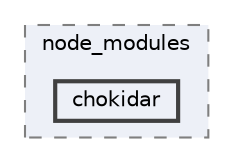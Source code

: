 digraph "pkiclassroomrescheduler/src/main/frontend/node_modules/chokidar"
{
 // LATEX_PDF_SIZE
  bgcolor="transparent";
  edge [fontname=Helvetica,fontsize=10,labelfontname=Helvetica,labelfontsize=10];
  node [fontname=Helvetica,fontsize=10,shape=box,height=0.2,width=0.4];
  compound=true
  subgraph clusterdir_72953eda66ccb3a2722c28e1c3e6c23b {
    graph [ bgcolor="#edf0f7", pencolor="grey50", label="node_modules", fontname=Helvetica,fontsize=10 style="filled,dashed", URL="dir_72953eda66ccb3a2722c28e1c3e6c23b.html",tooltip=""]
  dir_bc9ef43d9bb6ddfbf71265c1f26cfd4a [label="chokidar", fillcolor="#edf0f7", color="grey25", style="filled,bold", URL="dir_bc9ef43d9bb6ddfbf71265c1f26cfd4a.html",tooltip=""];
  }
}

